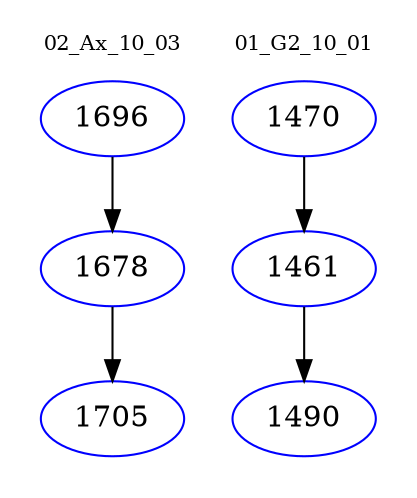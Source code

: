 digraph{
subgraph cluster_0 {
color = white
label = "02_Ax_10_03";
fontsize=10;
T0_1696 [label="1696", color="blue"]
T0_1696 -> T0_1678 [color="black"]
T0_1678 [label="1678", color="blue"]
T0_1678 -> T0_1705 [color="black"]
T0_1705 [label="1705", color="blue"]
}
subgraph cluster_1 {
color = white
label = "01_G2_10_01";
fontsize=10;
T1_1470 [label="1470", color="blue"]
T1_1470 -> T1_1461 [color="black"]
T1_1461 [label="1461", color="blue"]
T1_1461 -> T1_1490 [color="black"]
T1_1490 [label="1490", color="blue"]
}
}

